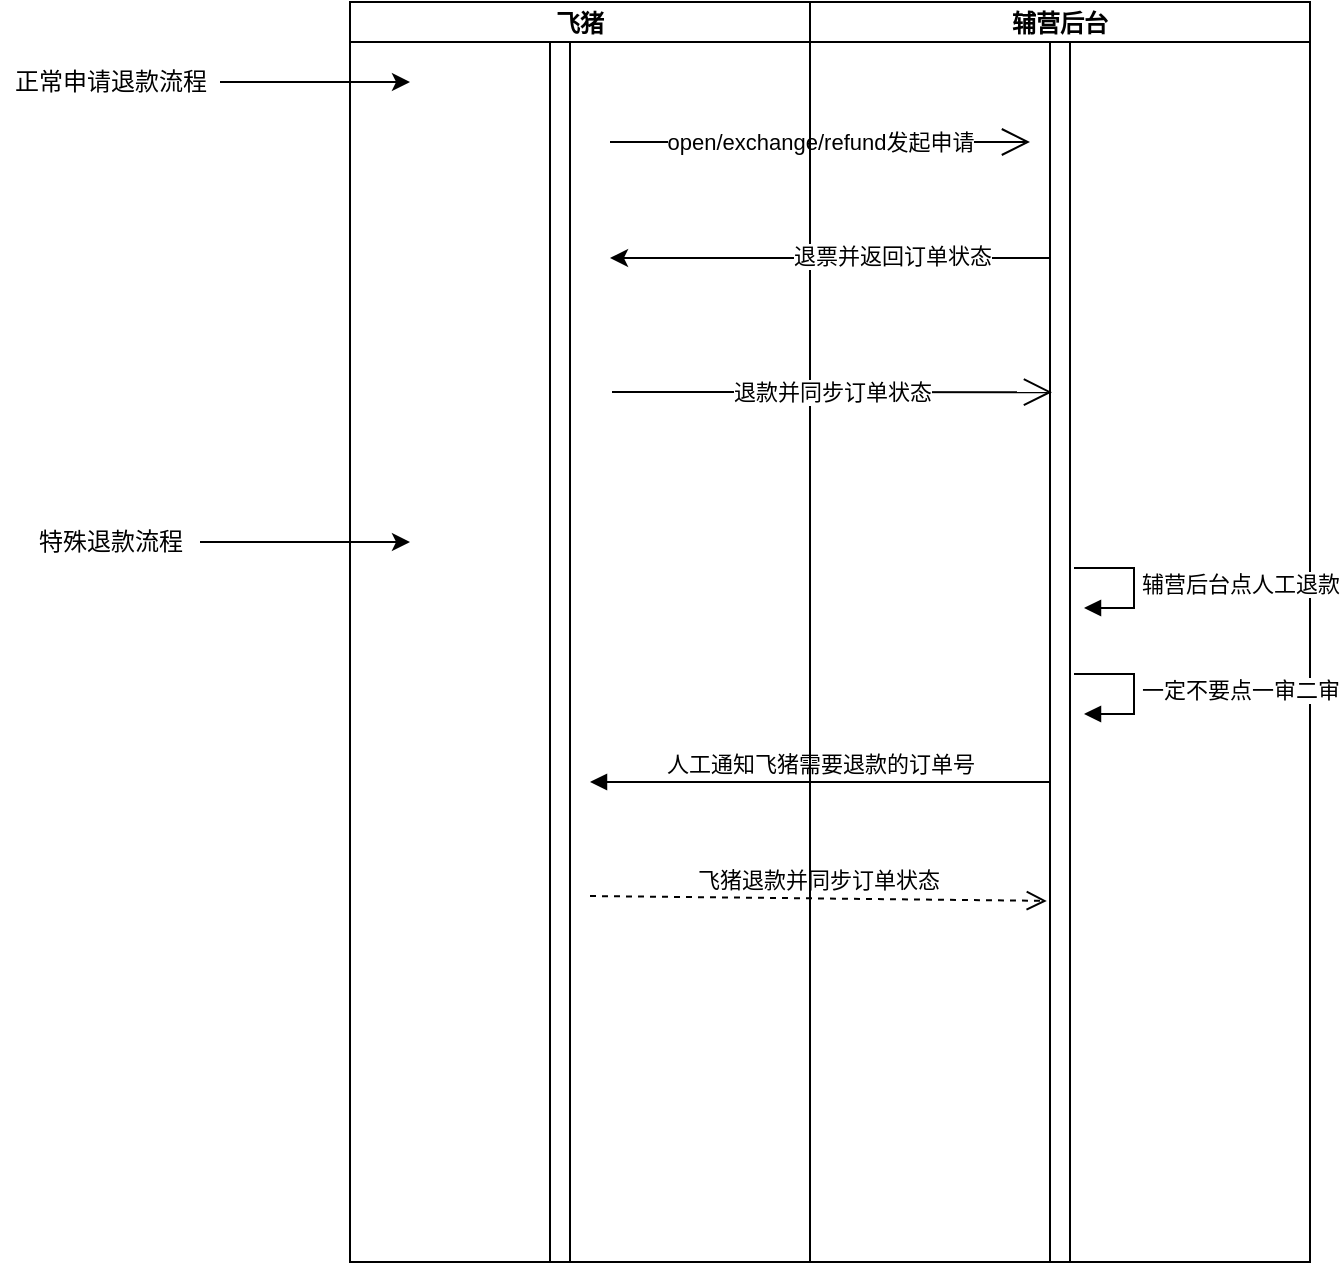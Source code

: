 <mxfile version="15.8.2" type="github">
  <diagram id="QSRsxWXxhsc_a-w8U61n" name="Page-1">
    <mxGraphModel dx="1038" dy="547" grid="1" gridSize="10" guides="1" tooltips="1" connect="1" arrows="1" fold="1" page="1" pageScale="1" pageWidth="827" pageHeight="1169" math="0" shadow="0">
      <root>
        <mxCell id="0" />
        <mxCell id="1" parent="0" />
        <mxCell id="n3iYoXUrXfoh5oVP88JH-67" value="飞猪" style="swimlane;startSize=20;" parent="1" vertex="1">
          <mxGeometry x="180" y="40" width="230" height="630" as="geometry">
            <mxRectangle x="150" y="160" width="60" height="20" as="alternateBounds" />
          </mxGeometry>
        </mxCell>
        <mxCell id="wFdJ3O3tLSj3Cj9c6ut8-22" value="" style="html=1;points=[];perimeter=orthogonalPerimeter;" vertex="1" parent="n3iYoXUrXfoh5oVP88JH-67">
          <mxGeometry x="100" y="20" width="10" height="610" as="geometry" />
        </mxCell>
        <mxCell id="wFdJ3O3tLSj3Cj9c6ut8-29" value="open/exchange/refund发起申请" style="endArrow=open;endFill=1;endSize=12;html=1;rounded=0;" edge="1" parent="n3iYoXUrXfoh5oVP88JH-67">
          <mxGeometry width="160" relative="1" as="geometry">
            <mxPoint x="130" y="70" as="sourcePoint" />
            <mxPoint x="340" y="70" as="targetPoint" />
          </mxGeometry>
        </mxCell>
        <mxCell id="wFdJ3O3tLSj3Cj9c6ut8-47" value="人工通知飞猪需要退款的订单号" style="html=1;verticalAlign=bottom;endArrow=block;rounded=0;" edge="1" parent="n3iYoXUrXfoh5oVP88JH-67" source="wFdJ3O3tLSj3Cj9c6ut8-24">
          <mxGeometry relative="1" as="geometry">
            <mxPoint x="220" y="390" as="sourcePoint" />
            <mxPoint x="120" y="390" as="targetPoint" />
          </mxGeometry>
        </mxCell>
        <mxCell id="wFdJ3O3tLSj3Cj9c6ut8-48" value="飞猪退款并同步订单状态" style="html=1;verticalAlign=bottom;endArrow=open;dashed=1;endSize=8;rounded=0;entryX=-0.16;entryY=0.704;entryDx=0;entryDy=0;entryPerimeter=0;" edge="1" parent="n3iYoXUrXfoh5oVP88JH-67" target="wFdJ3O3tLSj3Cj9c6ut8-24">
          <mxGeometry relative="1" as="geometry">
            <mxPoint x="220" y="447" as="targetPoint" />
            <mxPoint x="120" y="447" as="sourcePoint" />
          </mxGeometry>
        </mxCell>
        <mxCell id="n3iYoXUrXfoh5oVP88JH-68" value="辅营后台" style="swimlane;startSize=20;" parent="1" vertex="1">
          <mxGeometry x="410" y="40" width="250" height="630" as="geometry">
            <mxRectangle x="270" y="160" width="60" height="20" as="alternateBounds" />
          </mxGeometry>
        </mxCell>
        <mxCell id="wFdJ3O3tLSj3Cj9c6ut8-24" value="" style="html=1;points=[];perimeter=orthogonalPerimeter;" vertex="1" parent="n3iYoXUrXfoh5oVP88JH-68">
          <mxGeometry x="120" y="20" width="10" height="610" as="geometry" />
        </mxCell>
        <mxCell id="wFdJ3O3tLSj3Cj9c6ut8-44" value="辅营后台点人工退款" style="edgeStyle=orthogonalEdgeStyle;html=1;align=left;spacingLeft=2;endArrow=block;rounded=0;entryX=1;entryY=0;" edge="1" parent="n3iYoXUrXfoh5oVP88JH-68">
          <mxGeometry relative="1" as="geometry">
            <mxPoint x="132" y="283" as="sourcePoint" />
            <Array as="points">
              <mxPoint x="162" y="283" />
            </Array>
            <mxPoint x="137" y="303" as="targetPoint" />
          </mxGeometry>
        </mxCell>
        <mxCell id="wFdJ3O3tLSj3Cj9c6ut8-16" style="edgeStyle=orthogonalEdgeStyle;rounded=0;orthogonalLoop=1;jettySize=auto;html=1;" edge="1" parent="1" source="wFdJ3O3tLSj3Cj9c6ut8-15">
          <mxGeometry relative="1" as="geometry">
            <mxPoint x="210" y="80" as="targetPoint" />
          </mxGeometry>
        </mxCell>
        <mxCell id="wFdJ3O3tLSj3Cj9c6ut8-15" value="正常申请退款流程" style="text;html=1;align=center;verticalAlign=middle;resizable=0;points=[];autosize=1;strokeColor=none;fillColor=none;" vertex="1" parent="1">
          <mxGeometry x="5" y="70" width="110" height="20" as="geometry" />
        </mxCell>
        <mxCell id="wFdJ3O3tLSj3Cj9c6ut8-35" style="edgeStyle=orthogonalEdgeStyle;rounded=0;orthogonalLoop=1;jettySize=auto;html=1;" edge="1" parent="1">
          <mxGeometry relative="1" as="geometry">
            <mxPoint x="310" y="168" as="targetPoint" />
            <mxPoint x="530" y="168" as="sourcePoint" />
          </mxGeometry>
        </mxCell>
        <mxCell id="wFdJ3O3tLSj3Cj9c6ut8-36" value="退票并返回订单状态" style="edgeLabel;html=1;align=center;verticalAlign=middle;resizable=0;points=[];" vertex="1" connectable="0" parent="wFdJ3O3tLSj3Cj9c6ut8-35">
          <mxGeometry x="-0.28" y="-1" relative="1" as="geometry">
            <mxPoint as="offset" />
          </mxGeometry>
        </mxCell>
        <mxCell id="wFdJ3O3tLSj3Cj9c6ut8-37" value="退款并同步订单状态" style="endArrow=open;endFill=1;endSize=12;html=1;rounded=0;entryX=0;entryY=0.167;entryDx=0;entryDy=0;entryPerimeter=0;" edge="1" parent="1">
          <mxGeometry width="160" relative="1" as="geometry">
            <mxPoint x="311" y="235" as="sourcePoint" />
            <mxPoint x="531" y="235.1" as="targetPoint" />
          </mxGeometry>
        </mxCell>
        <mxCell id="wFdJ3O3tLSj3Cj9c6ut8-39" style="edgeStyle=orthogonalEdgeStyle;rounded=0;orthogonalLoop=1;jettySize=auto;html=1;" edge="1" parent="1" source="wFdJ3O3tLSj3Cj9c6ut8-40">
          <mxGeometry relative="1" as="geometry">
            <mxPoint x="210" y="310" as="targetPoint" />
          </mxGeometry>
        </mxCell>
        <mxCell id="wFdJ3O3tLSj3Cj9c6ut8-40" value="特殊退款流程" style="text;html=1;align=center;verticalAlign=middle;resizable=0;points=[];autosize=1;strokeColor=none;fillColor=none;" vertex="1" parent="1">
          <mxGeometry x="15" y="300" width="90" height="20" as="geometry" />
        </mxCell>
        <mxCell id="wFdJ3O3tLSj3Cj9c6ut8-45" value="一定不要点一审二审" style="edgeStyle=orthogonalEdgeStyle;html=1;align=left;spacingLeft=2;endArrow=block;rounded=0;entryX=1;entryY=0;" edge="1" parent="1">
          <mxGeometry relative="1" as="geometry">
            <mxPoint x="542" y="376" as="sourcePoint" />
            <Array as="points">
              <mxPoint x="572" y="376" />
            </Array>
            <mxPoint x="547" y="396" as="targetPoint" />
          </mxGeometry>
        </mxCell>
      </root>
    </mxGraphModel>
  </diagram>
</mxfile>
